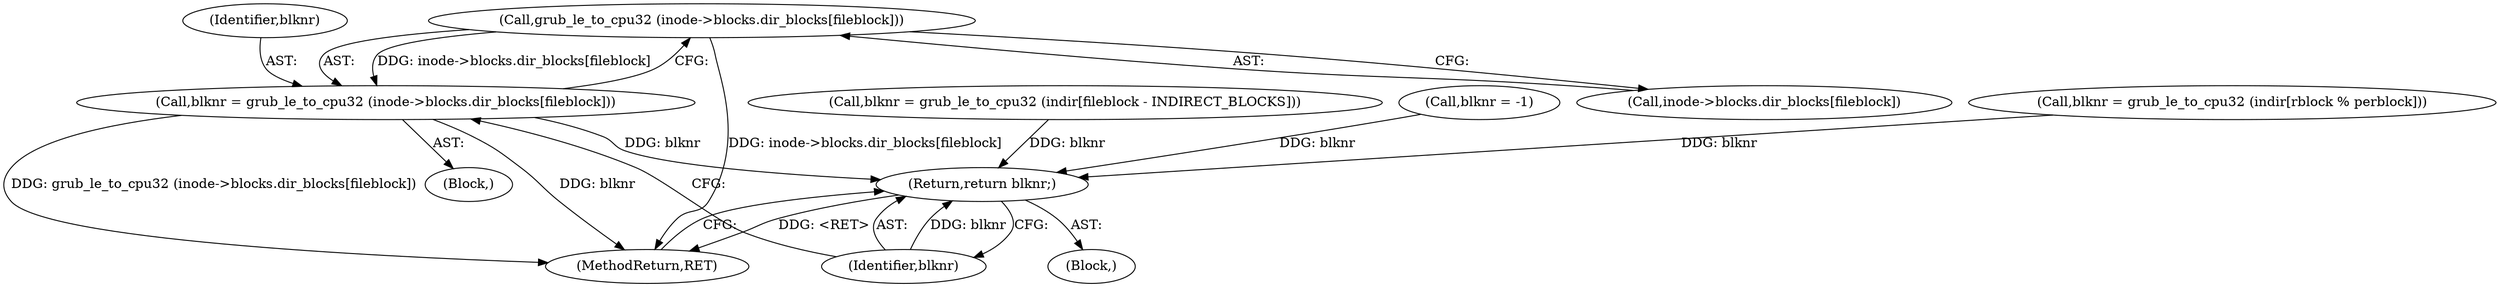 digraph "0_radare2_796dd28aaa6b9fa76d99c42c4d5ff8b257cc2191_1@array" {
"1000268" [label="(Call,grub_le_to_cpu32 (inode->blocks.dir_blocks[fileblock]))"];
"1000266" [label="(Call,blknr = grub_le_to_cpu32 (inode->blocks.dir_blocks[fileblock]))"];
"1000427" [label="(Return,return blknr;)"];
"1000268" [label="(Call,grub_le_to_cpu32 (inode->blocks.dir_blocks[fileblock]))"];
"1000412" [label="(Call,blknr = grub_le_to_cpu32 (indir[rblock % perblock]))"];
"1000429" [label="(MethodReturn,RET)"];
"1000427" [label="(Return,return blknr;)"];
"1000107" [label="(Block,)"];
"1000269" [label="(Call,inode->blocks.dir_blocks[fileblock])"];
"1000316" [label="(Call,blknr = grub_le_to_cpu32 (indir[fileblock - INDIRECT_BLOCKS]))"];
"1000266" [label="(Call,blknr = grub_le_to_cpu32 (inode->blocks.dir_blocks[fileblock]))"];
"1000267" [label="(Identifier,blknr)"];
"1000428" [label="(Identifier,blknr)"];
"1000122" [label="(Call,blknr = -1)"];
"1000265" [label="(Block,)"];
"1000268" -> "1000266"  [label="AST: "];
"1000268" -> "1000269"  [label="CFG: "];
"1000269" -> "1000268"  [label="AST: "];
"1000266" -> "1000268"  [label="CFG: "];
"1000268" -> "1000429"  [label="DDG: inode->blocks.dir_blocks[fileblock]"];
"1000268" -> "1000266"  [label="DDG: inode->blocks.dir_blocks[fileblock]"];
"1000266" -> "1000265"  [label="AST: "];
"1000267" -> "1000266"  [label="AST: "];
"1000428" -> "1000266"  [label="CFG: "];
"1000266" -> "1000429"  [label="DDG: grub_le_to_cpu32 (inode->blocks.dir_blocks[fileblock])"];
"1000266" -> "1000429"  [label="DDG: blknr"];
"1000266" -> "1000427"  [label="DDG: blknr"];
"1000427" -> "1000107"  [label="AST: "];
"1000427" -> "1000428"  [label="CFG: "];
"1000428" -> "1000427"  [label="AST: "];
"1000429" -> "1000427"  [label="CFG: "];
"1000427" -> "1000429"  [label="DDG: <RET>"];
"1000428" -> "1000427"  [label="DDG: blknr"];
"1000122" -> "1000427"  [label="DDG: blknr"];
"1000412" -> "1000427"  [label="DDG: blknr"];
"1000316" -> "1000427"  [label="DDG: blknr"];
}
